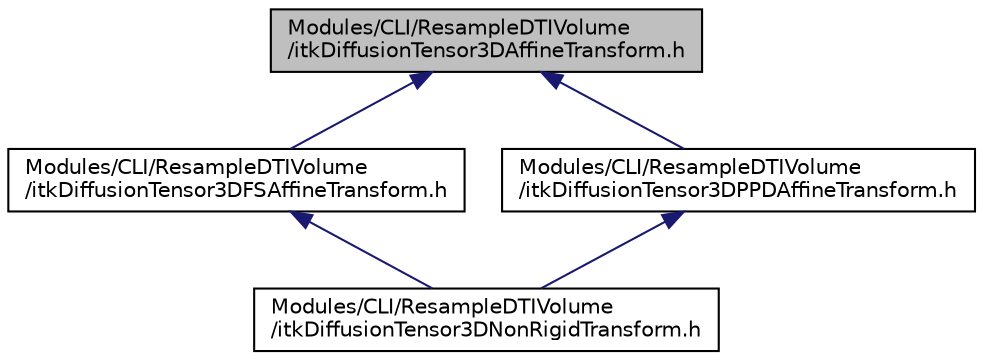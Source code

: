 digraph "Modules/CLI/ResampleDTIVolume/itkDiffusionTensor3DAffineTransform.h"
{
  bgcolor="transparent";
  edge [fontname="Helvetica",fontsize="10",labelfontname="Helvetica",labelfontsize="10"];
  node [fontname="Helvetica",fontsize="10",shape=record];
  Node20 [label="Modules/CLI/ResampleDTIVolume\l/itkDiffusionTensor3DAffineTransform.h",height=0.2,width=0.4,color="black", fillcolor="grey75", style="filled", fontcolor="black"];
  Node20 -> Node21 [dir="back",color="midnightblue",fontsize="10",style="solid",fontname="Helvetica"];
  Node21 [label="Modules/CLI/ResampleDTIVolume\l/itkDiffusionTensor3DFSAffineTransform.h",height=0.2,width=0.4,color="black",URL="$itkDiffusionTensor3DFSAffineTransform_8h.html"];
  Node21 -> Node22 [dir="back",color="midnightblue",fontsize="10",style="solid",fontname="Helvetica"];
  Node22 [label="Modules/CLI/ResampleDTIVolume\l/itkDiffusionTensor3DNonRigidTransform.h",height=0.2,width=0.4,color="black",URL="$itkDiffusionTensor3DNonRigidTransform_8h.html"];
  Node20 -> Node23 [dir="back",color="midnightblue",fontsize="10",style="solid",fontname="Helvetica"];
  Node23 [label="Modules/CLI/ResampleDTIVolume\l/itkDiffusionTensor3DPPDAffineTransform.h",height=0.2,width=0.4,color="black",URL="$itkDiffusionTensor3DPPDAffineTransform_8h.html"];
  Node23 -> Node22 [dir="back",color="midnightblue",fontsize="10",style="solid",fontname="Helvetica"];
}
